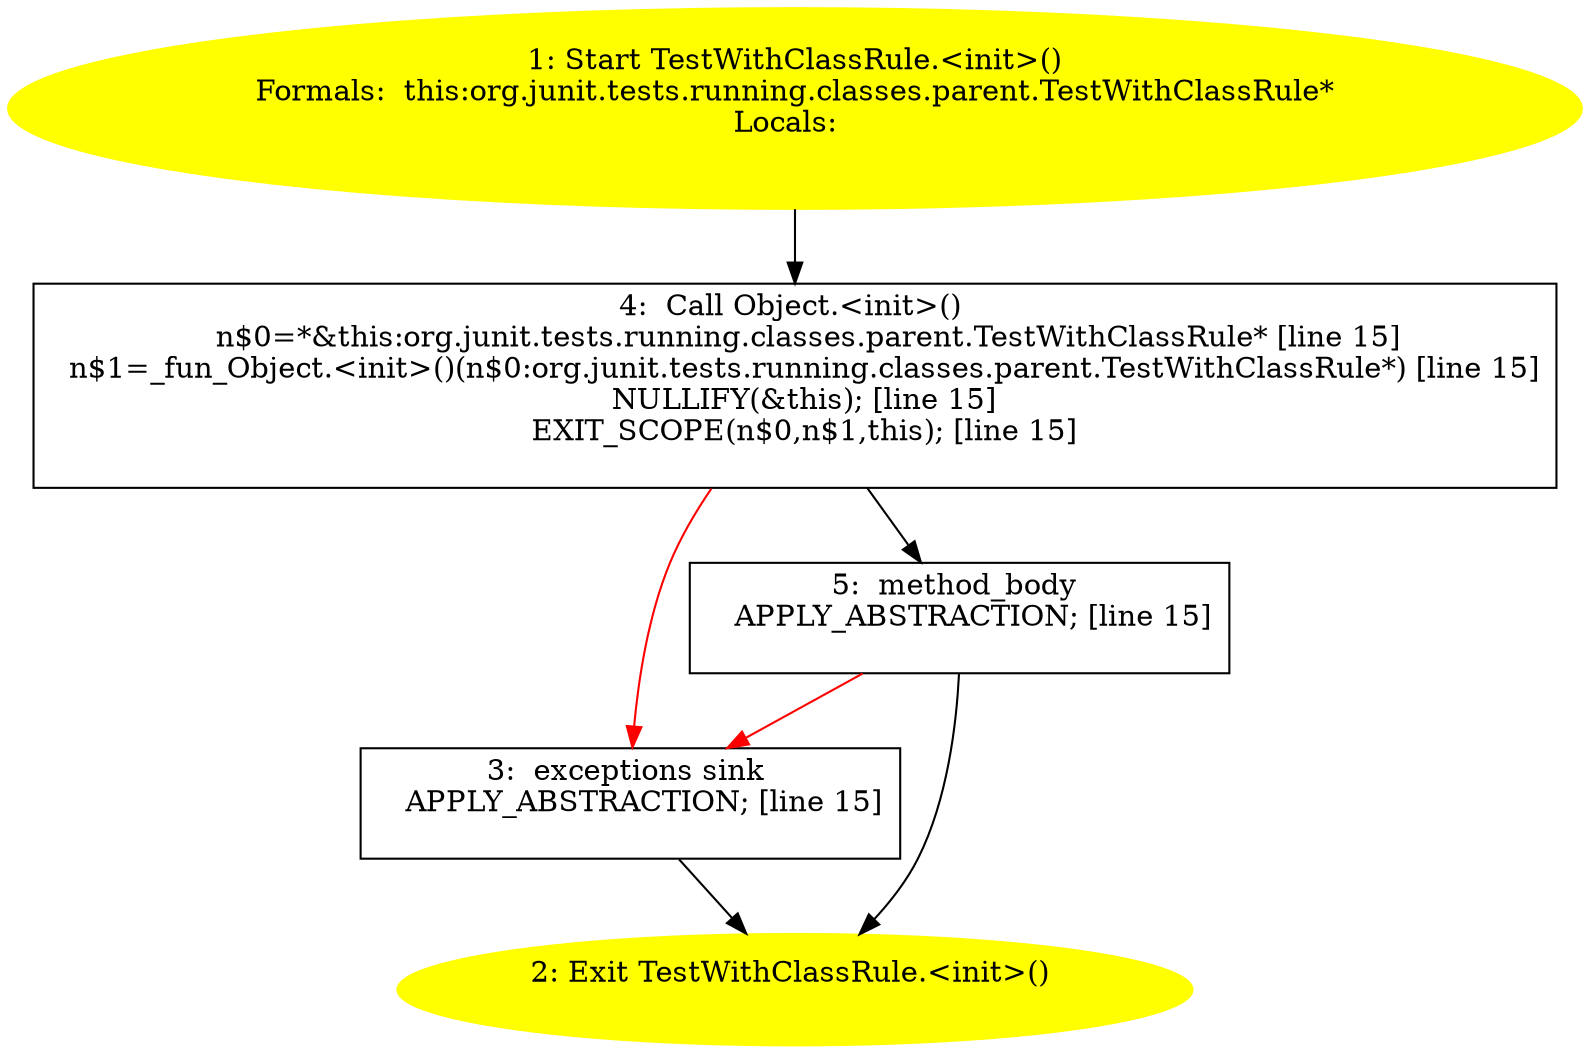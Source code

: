 /* @generated */
digraph cfg {
"org.junit.tests.running.classes.parent.TestWithClassRule.<init>().e39247e12c78142b29d74e56772fb8dd_1" [label="1: Start TestWithClassRule.<init>()\nFormals:  this:org.junit.tests.running.classes.parent.TestWithClassRule*\nLocals:  \n  " color=yellow style=filled]
	

	 "org.junit.tests.running.classes.parent.TestWithClassRule.<init>().e39247e12c78142b29d74e56772fb8dd_1" -> "org.junit.tests.running.classes.parent.TestWithClassRule.<init>().e39247e12c78142b29d74e56772fb8dd_4" ;
"org.junit.tests.running.classes.parent.TestWithClassRule.<init>().e39247e12c78142b29d74e56772fb8dd_2" [label="2: Exit TestWithClassRule.<init>() \n  " color=yellow style=filled]
	

"org.junit.tests.running.classes.parent.TestWithClassRule.<init>().e39247e12c78142b29d74e56772fb8dd_3" [label="3:  exceptions sink \n   APPLY_ABSTRACTION; [line 15]\n " shape="box"]
	

	 "org.junit.tests.running.classes.parent.TestWithClassRule.<init>().e39247e12c78142b29d74e56772fb8dd_3" -> "org.junit.tests.running.classes.parent.TestWithClassRule.<init>().e39247e12c78142b29d74e56772fb8dd_2" ;
"org.junit.tests.running.classes.parent.TestWithClassRule.<init>().e39247e12c78142b29d74e56772fb8dd_4" [label="4:  Call Object.<init>() \n   n$0=*&this:org.junit.tests.running.classes.parent.TestWithClassRule* [line 15]\n  n$1=_fun_Object.<init>()(n$0:org.junit.tests.running.classes.parent.TestWithClassRule*) [line 15]\n  NULLIFY(&this); [line 15]\n  EXIT_SCOPE(n$0,n$1,this); [line 15]\n " shape="box"]
	

	 "org.junit.tests.running.classes.parent.TestWithClassRule.<init>().e39247e12c78142b29d74e56772fb8dd_4" -> "org.junit.tests.running.classes.parent.TestWithClassRule.<init>().e39247e12c78142b29d74e56772fb8dd_5" ;
	 "org.junit.tests.running.classes.parent.TestWithClassRule.<init>().e39247e12c78142b29d74e56772fb8dd_4" -> "org.junit.tests.running.classes.parent.TestWithClassRule.<init>().e39247e12c78142b29d74e56772fb8dd_3" [color="red" ];
"org.junit.tests.running.classes.parent.TestWithClassRule.<init>().e39247e12c78142b29d74e56772fb8dd_5" [label="5:  method_body \n   APPLY_ABSTRACTION; [line 15]\n " shape="box"]
	

	 "org.junit.tests.running.classes.parent.TestWithClassRule.<init>().e39247e12c78142b29d74e56772fb8dd_5" -> "org.junit.tests.running.classes.parent.TestWithClassRule.<init>().e39247e12c78142b29d74e56772fb8dd_2" ;
	 "org.junit.tests.running.classes.parent.TestWithClassRule.<init>().e39247e12c78142b29d74e56772fb8dd_5" -> "org.junit.tests.running.classes.parent.TestWithClassRule.<init>().e39247e12c78142b29d74e56772fb8dd_3" [color="red" ];
}
